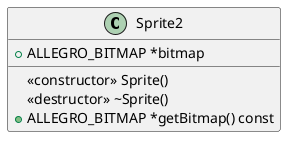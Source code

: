 @startuml
!startsub SPRITE2

class "Sprite2"{

+ ALLEGRO_BITMAP *bitmap
    
<<constructor>> Sprite()
<<destructor>> ~Sprite()
+ ALLEGRO_BITMAP *getBitmap() const


}

!endsub
@enduml